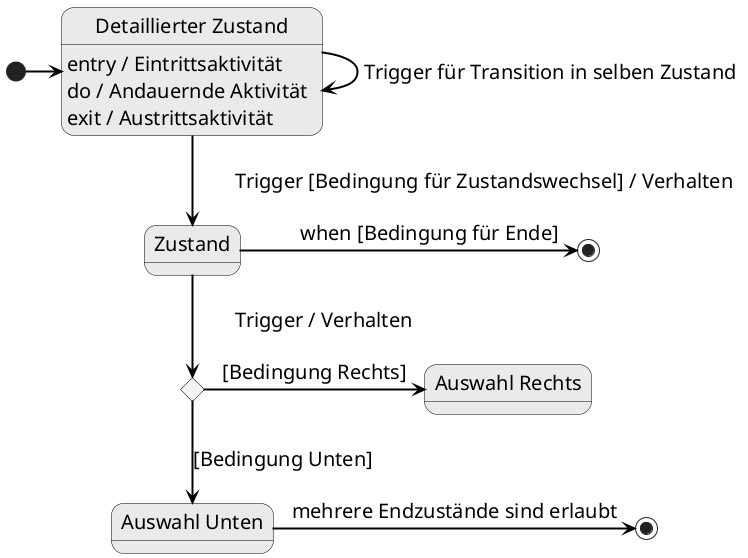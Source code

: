 @startuml
skinparam state {
  BackgroundColor #eaeaea
  BorderColor #a0a0a0
  BackgroundColor<<Main>> gold
  BorderColor black
  ArrowColor black
  ArrowThickness 2
  FontName Arial Unicode MS
  FontSize 20
}

skinparam ArrowColor black
skinparam ArrowThickness 2

skinparam activityDiamondBackgroundColor #f4f4f4
skinparam activityDiamondBorderColor black
skinparam activityDiamondFont Arial Unicode MS
skinparam activityArrowFontSize 20
skinparam activityArrowFont Arial Unicode MS

state "Detaillierter Zustand" as A
state "Zustand" as B
state "Auswahl Unten" as C
state "Auswahl Rechts" as D

state Choice <<choice>>
state AnotherEnd <<end>>

[*] -> A
A --> A : Trigger für Transition in selben Zustand
A: entry / Eintrittsaktivität
A: do / Andauernde Aktivität
A: exit / Austrittsaktivität

A --> B : \tTrigger [Bedingung für Zustandswechsel] / Verhalten
B -> [*] : \twhen [Bedingung für Ende]

B --> Choice : \tTrigger / Verhalten

Choice --> C : [Bedingung Unten]
Choice -> D : [Bedingung Rechts]

C -> AnotherEnd : mehrere Endzustände sind erlaubt
@enduml
